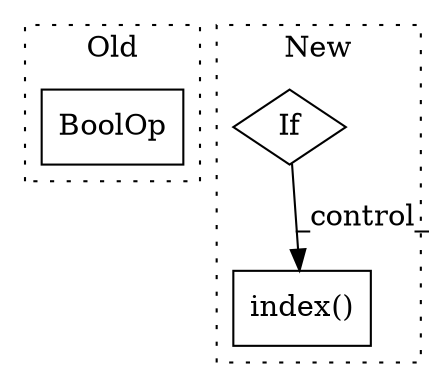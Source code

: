 digraph G {
subgraph cluster0 {
1 [label="BoolOp" a="72" s="881" l="50" shape="box"];
label = "Old";
style="dotted";
}
subgraph cluster1 {
2 [label="index()" a="75" s="1065,1091" l="11,1" shape="box"];
3 [label="If" a="96" s="998" l="0" shape="diamond"];
label = "New";
style="dotted";
}
3 -> 2 [label="_control_"];
}